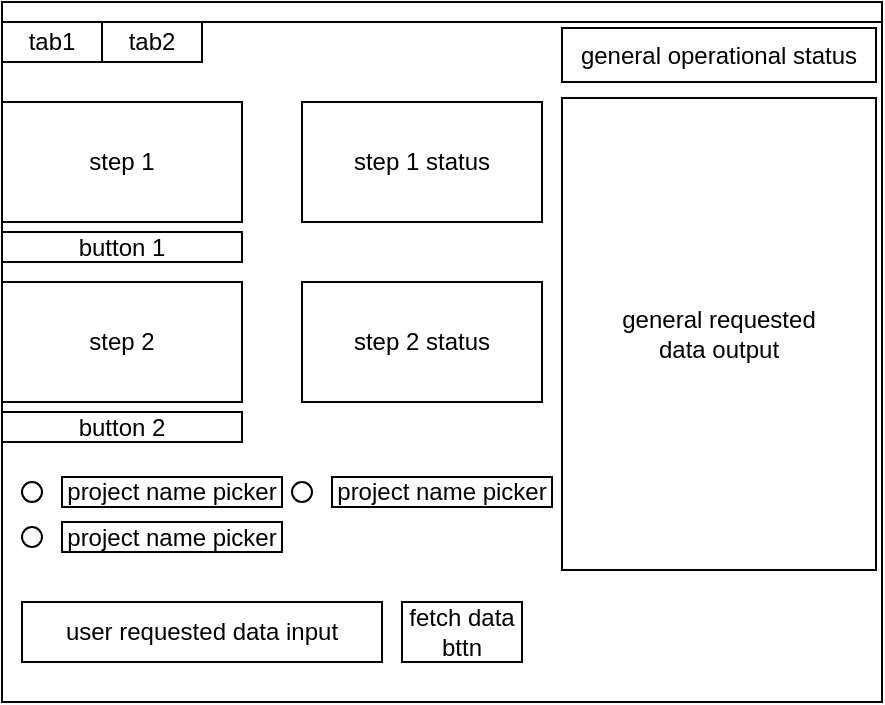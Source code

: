 <mxfile version="13.6.2" type="github">
  <diagram id="wpKSmB2_X_wMgjodExo3" name="Page-1">
    <mxGraphModel dx="539" dy="301" grid="1" gridSize="10" guides="1" tooltips="1" connect="1" arrows="1" fold="1" page="1" pageScale="1" pageWidth="827" pageHeight="1169" math="0" shadow="0">
      <root>
        <mxCell id="0" />
        <mxCell id="1" parent="0" />
        <mxCell id="YY87dvhip_EOPaoHG3Qe-1" value="" style="rounded=0;whiteSpace=wrap;html=1;" vertex="1" parent="1">
          <mxGeometry x="10" y="10" width="440" height="350" as="geometry" />
        </mxCell>
        <mxCell id="YY87dvhip_EOPaoHG3Qe-2" value="" style="rounded=0;whiteSpace=wrap;html=1;" vertex="1" parent="1">
          <mxGeometry x="10" y="10" width="440" height="10" as="geometry" />
        </mxCell>
        <mxCell id="YY87dvhip_EOPaoHG3Qe-3" value="tab1" style="rounded=0;whiteSpace=wrap;html=1;" vertex="1" parent="1">
          <mxGeometry x="10" y="20" width="50" height="20" as="geometry" />
        </mxCell>
        <mxCell id="YY87dvhip_EOPaoHG3Qe-4" value="tab2" style="rounded=0;whiteSpace=wrap;html=1;" vertex="1" parent="1">
          <mxGeometry x="60" y="20" width="50" height="20" as="geometry" />
        </mxCell>
        <mxCell id="YY87dvhip_EOPaoHG3Qe-7" value="step 1" style="rounded=0;whiteSpace=wrap;html=1;" vertex="1" parent="1">
          <mxGeometry x="10" y="60" width="120" height="60" as="geometry" />
        </mxCell>
        <mxCell id="YY87dvhip_EOPaoHG3Qe-8" value="button 1" style="rounded=0;whiteSpace=wrap;html=1;" vertex="1" parent="1">
          <mxGeometry x="10" y="125" width="120" height="15" as="geometry" />
        </mxCell>
        <mxCell id="YY87dvhip_EOPaoHG3Qe-9" value="step 2" style="rounded=0;whiteSpace=wrap;html=1;" vertex="1" parent="1">
          <mxGeometry x="10" y="150" width="120" height="60" as="geometry" />
        </mxCell>
        <mxCell id="YY87dvhip_EOPaoHG3Qe-10" value="button 2" style="rounded=0;whiteSpace=wrap;html=1;" vertex="1" parent="1">
          <mxGeometry x="10" y="215" width="120" height="15" as="geometry" />
        </mxCell>
        <mxCell id="YY87dvhip_EOPaoHG3Qe-11" value="step 1 status" style="rounded=0;whiteSpace=wrap;html=1;" vertex="1" parent="1">
          <mxGeometry x="160" y="60" width="120" height="60" as="geometry" />
        </mxCell>
        <mxCell id="YY87dvhip_EOPaoHG3Qe-12" value="step 2 status" style="rounded=0;whiteSpace=wrap;html=1;" vertex="1" parent="1">
          <mxGeometry x="160" y="150" width="120" height="60" as="geometry" />
        </mxCell>
        <mxCell id="YY87dvhip_EOPaoHG3Qe-13" value="general operational status" style="rounded=0;whiteSpace=wrap;html=1;" vertex="1" parent="1">
          <mxGeometry x="290" y="23" width="157" height="27" as="geometry" />
        </mxCell>
        <mxCell id="YY87dvhip_EOPaoHG3Qe-14" value="general requested &lt;br&gt;data output" style="rounded=0;whiteSpace=wrap;html=1;" vertex="1" parent="1">
          <mxGeometry x="290" y="58" width="157" height="236" as="geometry" />
        </mxCell>
        <mxCell id="YY87dvhip_EOPaoHG3Qe-15" value="" style="ellipse;whiteSpace=wrap;html=1;aspect=fixed;" vertex="1" parent="1">
          <mxGeometry x="20" y="250" width="10" height="10" as="geometry" />
        </mxCell>
        <mxCell id="YY87dvhip_EOPaoHG3Qe-16" value="project name picker" style="rounded=0;whiteSpace=wrap;html=1;" vertex="1" parent="1">
          <mxGeometry x="40" y="247.5" width="110" height="15" as="geometry" />
        </mxCell>
        <mxCell id="YY87dvhip_EOPaoHG3Qe-17" value="" style="ellipse;whiteSpace=wrap;html=1;aspect=fixed;" vertex="1" parent="1">
          <mxGeometry x="155" y="250" width="10" height="10" as="geometry" />
        </mxCell>
        <mxCell id="YY87dvhip_EOPaoHG3Qe-18" value="project name picker" style="rounded=0;whiteSpace=wrap;html=1;" vertex="1" parent="1">
          <mxGeometry x="175" y="247.5" width="110" height="15" as="geometry" />
        </mxCell>
        <mxCell id="YY87dvhip_EOPaoHG3Qe-19" value="" style="ellipse;whiteSpace=wrap;html=1;aspect=fixed;" vertex="1" parent="1">
          <mxGeometry x="20" y="272.5" width="10" height="10" as="geometry" />
        </mxCell>
        <mxCell id="YY87dvhip_EOPaoHG3Qe-20" value="project name picker" style="rounded=0;whiteSpace=wrap;html=1;" vertex="1" parent="1">
          <mxGeometry x="40" y="270" width="110" height="15" as="geometry" />
        </mxCell>
        <mxCell id="YY87dvhip_EOPaoHG3Qe-21" value="user requested data input" style="rounded=0;whiteSpace=wrap;html=1;" vertex="1" parent="1">
          <mxGeometry x="20" y="310" width="180" height="30" as="geometry" />
        </mxCell>
        <mxCell id="YY87dvhip_EOPaoHG3Qe-22" value="fetch data&lt;br&gt;bttn" style="rounded=0;whiteSpace=wrap;html=1;" vertex="1" parent="1">
          <mxGeometry x="210" y="310" width="60" height="30" as="geometry" />
        </mxCell>
      </root>
    </mxGraphModel>
  </diagram>
</mxfile>
